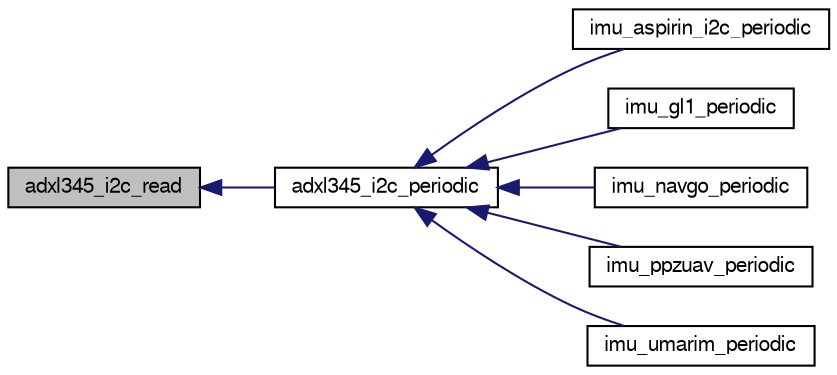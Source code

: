 digraph "adxl345_i2c_read"
{
  edge [fontname="FreeSans",fontsize="10",labelfontname="FreeSans",labelfontsize="10"];
  node [fontname="FreeSans",fontsize="10",shape=record];
  rankdir="LR";
  Node1 [label="adxl345_i2c_read",height=0.2,width=0.4,color="black", fillcolor="grey75", style="filled", fontcolor="black"];
  Node1 -> Node2 [dir="back",color="midnightblue",fontsize="10",style="solid",fontname="FreeSans"];
  Node2 [label="adxl345_i2c_periodic",height=0.2,width=0.4,color="black", fillcolor="white", style="filled",URL="$adxl345__i2c_8h.html#a6c19aa3cb79c5fb9405cd7fb1e803b3c",tooltip="convenience function: read or start configuration if not already initialized "];
  Node2 -> Node3 [dir="back",color="midnightblue",fontsize="10",style="solid",fontname="FreeSans"];
  Node3 [label="imu_aspirin_i2c_periodic",height=0.2,width=0.4,color="black", fillcolor="white", style="filled",URL="$imu__aspirin__i2c_8h.html#ab4ede1af9369615ad72a3409e9b93312"];
  Node2 -> Node4 [dir="back",color="midnightblue",fontsize="10",style="solid",fontname="FreeSans"];
  Node4 [label="imu_gl1_periodic",height=0.2,width=0.4,color="black", fillcolor="white", style="filled",URL="$imu__gl1_8h.html#a80f3bffaf9eb81ccbca95d0c5b8ae5ef"];
  Node2 -> Node5 [dir="back",color="midnightblue",fontsize="10",style="solid",fontname="FreeSans"];
  Node5 [label="imu_navgo_periodic",height=0.2,width=0.4,color="black", fillcolor="white", style="filled",URL="$imu__navgo_8h.html#abf7df4eb259cc896e4c4d15e255b9f12"];
  Node2 -> Node6 [dir="back",color="midnightblue",fontsize="10",style="solid",fontname="FreeSans"];
  Node6 [label="imu_ppzuav_periodic",height=0.2,width=0.4,color="black", fillcolor="white", style="filled",URL="$imu__ppzuav_8h.html#afbf52c3be36028130e67112844bc3601"];
  Node2 -> Node7 [dir="back",color="midnightblue",fontsize="10",style="solid",fontname="FreeSans"];
  Node7 [label="imu_umarim_periodic",height=0.2,width=0.4,color="black", fillcolor="white", style="filled",URL="$imu__umarim_8h.html#a509b35b086165ec0c6bd01533451244e"];
}
